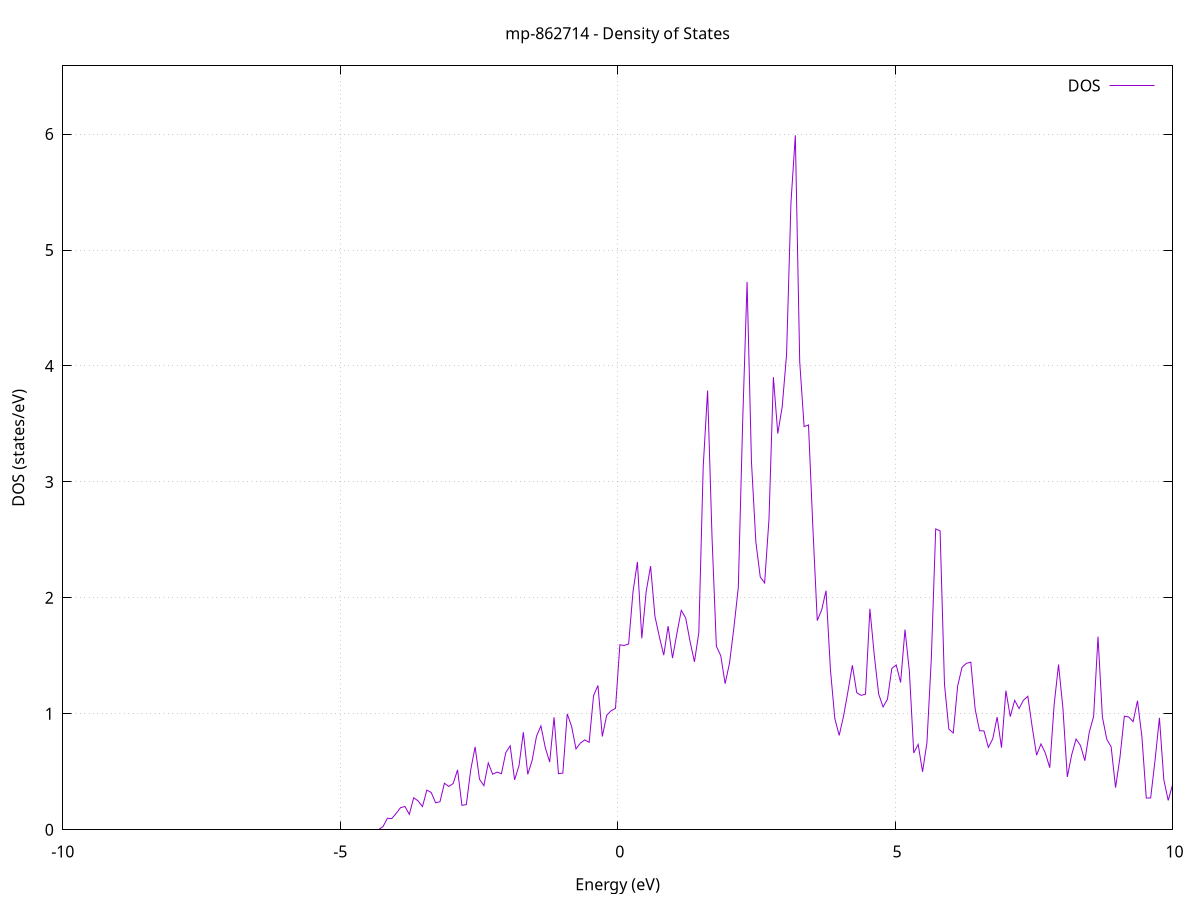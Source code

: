 set title 'mp-862714 - Density of States'
set xlabel 'Energy (eV)'
set ylabel 'DOS (states/eV)'
set grid
set xrange [-10:10]
set yrange [0:6.588]
set xzeroaxis lt -1
set terminal png size 800,600
set output 'mp-862714_dos_gnuplot.png'
plot '-' using 1:2 with lines title 'DOS'
-100.919500 0.000000
-100.840400 0.000000
-100.761300 0.000000
-100.682300 0.000000
-100.603200 0.000000
-100.524200 0.000000
-100.445100 0.000000
-100.366000 0.000000
-100.287000 0.000000
-100.207900 0.000000
-100.128900 0.000000
-100.049800 0.000000
-99.970700 0.000000
-99.891700 0.000000
-99.812600 0.000000
-99.733600 0.000000
-99.654500 0.000000
-99.575400 0.000000
-99.496400 0.000000
-99.417300 0.000000
-99.338300 0.000000
-99.259200 0.000000
-99.180100 0.000000
-99.101100 0.000000
-99.022000 0.000000
-98.943000 0.000000
-98.863900 0.000000
-98.784800 0.000000
-98.705800 0.000000
-98.626700 0.000000
-98.547700 0.000000
-98.468600 0.000000
-98.389500 0.000000
-98.310500 0.000000
-98.231400 0.000000
-98.152400 0.000000
-98.073300 0.000000
-97.994200 0.000000
-97.915200 0.000000
-97.836100 0.000000
-97.757100 0.000000
-97.678000 0.000000
-97.598900 0.000000
-97.519900 0.000000
-97.440800 0.000000
-97.361800 0.000000
-97.282700 0.000000
-97.203600 0.000000
-97.124600 0.000000
-97.045500 0.000000
-96.966500 0.000000
-96.887400 0.000000
-96.808300 0.000000
-96.729300 0.000000
-96.650200 0.000000
-96.571200 0.000000
-96.492100 0.000000
-96.413000 0.000000
-96.334000 0.000000
-96.254900 0.000000
-96.175900 0.000000
-96.096800 0.000000
-96.017700 0.000000
-95.938700 0.000000
-95.859600 0.000000
-95.780600 0.000000
-95.701500 0.000000
-95.622400 0.000000
-95.543400 0.000000
-95.464300 0.000000
-95.385300 0.000000
-95.306200 0.000000
-95.227100 0.000000
-95.148100 0.000000
-95.069000 0.000000
-94.990000 0.000000
-94.910900 0.000000
-94.831800 0.000000
-94.752800 0.000000
-94.673700 0.000000
-94.594700 0.000000
-94.515600 0.000000
-94.436500 0.000000
-94.357500 0.000000
-94.278400 0.000000
-94.199400 0.000000
-94.120300 0.000000
-94.041200 0.000000
-93.962200 0.000000
-93.883100 0.000200
-93.804100 0.524500
-93.725000 14.104200
-93.645900 10.479300
-93.566900 0.189000
-93.487800 0.019400
-93.408800 6.468600
-93.329700 37.194000
-93.250600 6.890300
-93.171600 0.022300
-93.092500 0.000000
-93.013500 0.000000
-92.934400 0.000000
-92.855300 0.000000
-92.776300 0.000000
-92.697200 0.000000
-92.618200 0.000000
-92.539100 0.000000
-92.460000 0.000000
-92.381000 0.000000
-92.301900 0.000000
-92.222900 0.000000
-92.143800 0.000000
-92.064700 0.000000
-91.985700 0.000000
-91.906600 0.000000
-91.827600 0.000000
-91.748500 0.000000
-91.669400 0.000000
-91.590400 0.000000
-91.511300 0.000000
-91.432300 0.000000
-91.353200 0.000000
-91.274100 0.000000
-91.195100 0.000000
-91.116000 0.000000
-91.037000 0.000000
-90.957900 0.000000
-90.878800 0.000000
-90.799800 0.000000
-90.720700 0.000000
-90.641700 0.000000
-90.562600 0.000000
-90.483500 0.000000
-90.404500 0.000000
-90.325400 0.000000
-90.246400 0.000000
-90.167300 0.000000
-90.088200 0.000000
-90.009200 0.000000
-89.930100 0.000000
-89.851100 0.000000
-89.772000 0.000000
-89.692900 0.000000
-89.613900 0.000000
-89.534800 0.000000
-89.455800 0.000000
-89.376700 0.000000
-89.297600 0.000000
-89.218600 0.000000
-89.139500 0.000000
-89.060500 0.000000
-88.981400 0.000000
-88.902300 0.000000
-88.823300 0.000000
-88.744200 0.000000
-88.665200 0.000000
-88.586100 0.000000
-88.507000 0.000000
-88.428000 0.000000
-88.348900 0.000000
-88.269900 0.000000
-88.190800 0.000000
-88.111800 0.000000
-88.032700 0.000000
-87.953600 0.000000
-87.874600 0.000000
-87.795500 0.000000
-87.716500 0.000000
-87.637400 0.000000
-87.558300 0.000000
-87.479300 0.000000
-87.400200 0.000000
-87.321200 0.000000
-87.242100 0.000000
-87.163000 0.000000
-87.084000 0.000000
-87.004900 0.000000
-86.925900 0.000000
-86.846800 0.000000
-86.767700 0.000000
-86.688700 0.000000
-86.609600 0.000000
-86.530600 0.000000
-86.451500 0.000000
-86.372400 0.000000
-86.293400 0.000000
-86.214300 0.000000
-86.135300 0.000000
-86.056200 0.000000
-85.977100 0.000000
-85.898100 0.000000
-85.819000 0.000000
-85.740000 0.000000
-85.660900 0.000000
-85.581800 0.000000
-85.502800 0.000000
-85.423700 0.000000
-85.344700 0.000000
-85.265600 0.000000
-85.186500 0.000000
-85.107500 0.000000
-85.028400 0.000000
-84.949400 0.000000
-84.870300 0.000000
-84.791200 0.000000
-84.712200 0.000000
-84.633100 0.000000
-84.554100 0.000000
-84.475000 0.000000
-84.395900 0.000000
-84.316900 0.000000
-84.237800 0.000000
-84.158800 0.000000
-84.079700 0.000000
-84.000600 0.000000
-83.921600 0.000000
-83.842500 0.000000
-83.763500 0.000000
-83.684400 0.000000
-83.605300 0.000000
-83.526300 0.000000
-83.447200 0.000000
-83.368200 0.000000
-83.289100 0.000000
-83.210000 0.000000
-83.131000 0.000000
-83.051900 0.000000
-82.972900 0.000000
-82.893800 0.000000
-82.814700 0.000000
-82.735700 0.000000
-82.656600 0.000000
-82.577600 0.000000
-82.498500 0.000000
-82.419400 0.000000
-82.340400 0.000000
-82.261300 0.000000
-82.182300 0.000000
-82.103200 0.000000
-82.024100 0.000000
-81.945100 0.000000
-81.866000 0.000000
-81.787000 0.000000
-81.707900 0.000000
-81.628800 0.000000
-81.549800 0.000000
-81.470700 0.000000
-81.391700 0.000000
-81.312600 0.000000
-81.233500 0.000000
-81.154500 0.000000
-81.075400 0.000000
-80.996400 0.000000
-80.917300 0.000000
-80.838200 0.000000
-80.759200 0.000000
-80.680100 0.000000
-80.601100 0.000000
-80.522000 0.000000
-80.442900 0.000000
-80.363900 0.000000
-80.284800 0.000000
-80.205800 0.000000
-80.126700 0.000000
-80.047600 0.000000
-79.968600 0.000000
-79.889500 0.000000
-79.810500 0.000000
-79.731400 0.000000
-79.652300 0.000000
-79.573300 0.000000
-79.494200 0.000000
-79.415200 0.000000
-79.336100 0.000000
-79.257000 0.000000
-79.178000 0.000000
-79.098900 0.000000
-79.019900 0.000000
-78.940800 0.000000
-78.861700 0.000000
-78.782700 0.000000
-78.703600 0.000000
-78.624600 0.000000
-78.545500 0.000000
-78.466400 0.000000
-78.387400 0.000000
-78.308300 0.000000
-78.229300 0.000000
-78.150200 0.000000
-78.071100 0.000000
-77.992100 0.000000
-77.913000 0.000000
-77.834000 0.000000
-77.754900 0.000000
-77.675800 0.000000
-77.596800 0.000000
-77.517700 0.000000
-77.438700 0.000000
-77.359600 0.000000
-77.280500 0.000000
-77.201500 0.000000
-77.122400 0.000000
-77.043400 0.000000
-76.964300 0.000000
-76.885200 0.000000
-76.806200 0.000000
-76.727100 0.000000
-76.648100 0.000000
-76.569000 0.000000
-76.489900 0.000000
-76.410900 0.000000
-76.331800 0.000000
-76.252800 0.000000
-76.173700 0.000000
-76.094600 0.000000
-76.015600 0.000000
-75.936500 0.000000
-75.857500 0.000000
-75.778400 0.000000
-75.699300 0.000000
-75.620300 0.000000
-75.541200 0.000000
-75.462200 0.000000
-75.383100 0.000000
-75.304000 0.000000
-75.225000 0.000000
-75.145900 0.000000
-75.066900 0.000000
-74.987800 0.000000
-74.908700 0.000000
-74.829700 0.000000
-74.750600 0.000000
-74.671600 0.000000
-74.592500 0.000000
-74.513400 0.000000
-74.434400 0.000000
-74.355300 0.000000
-74.276300 0.000000
-74.197200 0.000000
-74.118100 0.000000
-74.039100 0.000000
-73.960000 0.000000
-73.881000 0.000000
-73.801900 0.000000
-73.722800 0.000000
-73.643800 0.000000
-73.564700 0.000000
-73.485700 0.000000
-73.406600 0.000000
-73.327500 0.000000
-73.248500 0.000000
-73.169400 0.000000
-73.090400 0.000000
-73.011300 0.000000
-72.932300 0.000000
-72.853200 0.000000
-72.774100 0.000000
-72.695100 0.000000
-72.616000 0.000000
-72.537000 0.000000
-72.457900 0.000000
-72.378800 0.000000
-72.299800 0.000000
-72.220700 0.000000
-72.141700 0.000000
-72.062600 0.000000
-71.983500 0.000000
-71.904500 0.000000
-71.825400 0.000000
-71.746400 0.000000
-71.667300 0.000000
-71.588200 0.000000
-71.509200 0.000000
-71.430100 0.000000
-71.351100 0.000000
-71.272000 0.000000
-71.192900 0.000000
-71.113900 0.000000
-71.034800 0.000000
-70.955800 0.000000
-70.876700 0.000000
-70.797600 0.000000
-70.718600 0.000000
-70.639500 0.000000
-70.560500 0.000000
-70.481400 0.000000
-70.402300 0.000000
-70.323300 0.000000
-70.244200 0.000000
-70.165200 0.000000
-70.086100 0.000000
-70.007000 0.000000
-69.928000 0.000000
-69.848900 0.000000
-69.769900 0.000000
-69.690800 0.000000
-69.611700 0.000000
-69.532700 0.000000
-69.453600 0.000000
-69.374600 0.000000
-69.295500 0.000000
-69.216400 0.000000
-69.137400 0.000000
-69.058300 0.000000
-68.979300 0.000000
-68.900200 0.000000
-68.821100 0.000000
-68.742100 0.000000
-68.663000 0.000000
-68.584000 0.000000
-68.504900 0.000000
-68.425800 0.000000
-68.346800 0.000000
-68.267700 0.000000
-68.188700 0.000000
-68.109600 0.000000
-68.030500 0.000000
-67.951500 0.000000
-67.872400 0.000000
-67.793400 0.000000
-67.714300 0.000000
-67.635200 0.000000
-67.556200 0.000000
-67.477100 0.000000
-67.398100 0.000000
-67.319000 0.000000
-67.239900 0.000000
-67.160900 0.000000
-67.081800 0.000000
-67.002800 0.000000
-66.923700 0.000000
-66.844600 0.000000
-66.765600 0.000000
-66.686500 0.000000
-66.607500 0.000000
-66.528400 0.000000
-66.449300 0.000000
-66.370300 0.000000
-66.291200 0.000000
-66.212200 0.000000
-66.133100 0.000000
-66.054000 0.000000
-65.975000 0.000000
-65.895900 0.000000
-65.816900 0.000000
-65.737800 0.000000
-65.658700 0.000000
-65.579700 0.000000
-65.500600 0.000000
-65.421600 0.000000
-65.342500 0.000000
-65.263400 0.000000
-65.184400 0.000000
-65.105300 0.000000
-65.026300 0.000000
-64.947200 0.000000
-64.868100 0.000000
-64.789100 0.000000
-64.710000 0.000000
-64.631000 0.000000
-64.551900 0.000000
-64.472800 0.000000
-64.393800 0.000000
-64.314700 0.000000
-64.235700 0.000000
-64.156600 0.000000
-64.077500 0.000000
-63.998500 0.000000
-63.919400 0.000000
-63.840400 0.000000
-63.761300 0.000000
-63.682200 0.000000
-63.603200 0.000000
-63.524100 0.000000
-63.445100 0.000000
-63.366000 0.000000
-63.286900 0.000000
-63.207900 0.000000
-63.128800 0.000000
-63.049800 0.000000
-62.970700 0.000000
-62.891600 0.000000
-62.812600 0.000000
-62.733500 0.000000
-62.654500 0.000000
-62.575400 0.000000
-62.496300 0.000000
-62.417300 0.000000
-62.338200 0.000000
-62.259200 0.000000
-62.180100 0.000000
-62.101000 0.000000
-62.022000 0.000000
-61.942900 0.000000
-61.863900 0.000000
-61.784800 0.000000
-61.705700 0.000000
-61.626700 0.000000
-61.547600 0.000000
-61.468600 0.000000
-61.389500 0.000000
-61.310400 0.000000
-61.231400 0.000000
-61.152300 0.000000
-61.073300 0.000000
-60.994200 0.000000
-60.915100 0.000000
-60.836100 0.000000
-60.757000 0.000000
-60.678000 0.000000
-60.598900 0.000000
-60.519800 0.000000
-60.440800 0.000000
-60.361700 0.000000
-60.282700 0.000000
-60.203600 0.000000
-60.124500 0.000000
-60.045500 0.000000
-59.966400 0.000000
-59.887400 0.000000
-59.808300 0.000000
-59.729200 0.000000
-59.650200 0.000000
-59.571100 0.000000
-59.492100 0.000000
-59.413000 0.000000
-59.333900 0.000000
-59.254900 0.000000
-59.175800 0.000000
-59.096800 0.000000
-59.017700 0.000000
-58.938600 0.000000
-58.859600 0.000000
-58.780500 0.000000
-58.701500 0.000000
-58.622400 0.000000
-58.543300 0.000000
-58.464300 0.000000
-58.385200 0.000000
-58.306200 0.000000
-58.227100 0.000000
-58.148000 0.000000
-58.069000 0.000000
-57.989900 0.000000
-57.910900 0.000000
-57.831800 0.000000
-57.752800 0.000000
-57.673700 0.000000
-57.594600 0.000000
-57.515600 0.000000
-57.436500 0.000000
-57.357500 0.000000
-57.278400 0.000000
-57.199300 0.000000
-57.120300 0.000000
-57.041200 0.000000
-56.962200 0.000000
-56.883100 0.000000
-56.804000 0.000000
-56.725000 0.000000
-56.645900 0.000000
-56.566900 0.000000
-56.487800 0.000000
-56.408700 0.000000
-56.329700 0.000000
-56.250600 0.000000
-56.171600 0.000000
-56.092500 0.000000
-56.013400 0.000000
-55.934400 0.000000
-55.855300 0.000000
-55.776300 0.000000
-55.697200 0.000000
-55.618100 0.000000
-55.539100 0.000000
-55.460000 0.000000
-55.381000 0.000000
-55.301900 0.000000
-55.222800 0.000000
-55.143800 0.000000
-55.064700 0.000000
-54.985700 0.000000
-54.906600 0.000000
-54.827500 0.000000
-54.748500 0.000000
-54.669400 0.000000
-54.590400 0.000000
-54.511300 0.000000
-54.432200 0.000000
-54.353200 0.000000
-54.274100 0.000000
-54.195100 0.000000
-54.116000 0.000000
-54.036900 0.000000
-53.957900 0.000000
-53.878800 0.000000
-53.799800 0.000000
-53.720700 0.000000
-53.641600 0.000000
-53.562600 0.000000
-53.483500 0.000000
-53.404500 0.000000
-53.325400 0.000000
-53.246300 0.000000
-53.167300 0.000000
-53.088200 0.000000
-53.009200 0.000000
-52.930100 0.000000
-52.851000 0.000000
-52.772000 0.000000
-52.692900 0.000000
-52.613900 0.000000
-52.534800 0.000000
-52.455700 0.000000
-52.376700 0.000000
-52.297600 0.000000
-52.218600 0.000000
-52.139500 0.000000
-52.060400 0.000000
-51.981400 0.000000
-51.902300 0.000000
-51.823300 0.000000
-51.744200 0.000000
-51.665100 0.000000
-51.586100 0.000000
-51.507000 0.000000
-51.428000 0.000000
-51.348900 0.000000
-51.269800 0.000000
-51.190800 0.000000
-51.111700 0.000000
-51.032700 0.000000
-50.953600 0.000000
-50.874500 0.000000
-50.795500 0.000000
-50.716400 0.000000
-50.637400 0.000000
-50.558300 0.000000
-50.479200 0.000000
-50.400200 0.000000
-50.321100 0.000000
-50.242100 0.000000
-50.163000 0.000000
-50.083900 0.000000
-50.004900 0.000000
-49.925800 0.000000
-49.846800 0.000000
-49.767700 0.000000
-49.688600 0.000000
-49.609600 0.000000
-49.530500 0.000000
-49.451500 0.000000
-49.372400 0.000000
-49.293300 0.000000
-49.214300 0.000000
-49.135200 0.000000
-49.056200 0.000000
-48.977100 0.000000
-48.898000 0.000000
-48.819000 0.000000
-48.739900 0.000000
-48.660900 0.000000
-48.581800 0.000000
-48.502700 0.000000
-48.423700 0.000000
-48.344600 0.000000
-48.265600 0.000000
-48.186500 0.000000
-48.107400 0.000000
-48.028400 0.000000
-47.949300 0.000000
-47.870300 0.000000
-47.791200 0.000000
-47.712100 0.000000
-47.633100 0.000000
-47.554000 0.000000
-47.475000 0.000000
-47.395900 0.000000
-47.316800 0.000000
-47.237800 0.000000
-47.158700 0.000000
-47.079700 0.000000
-47.000600 0.000000
-46.921500 0.000000
-46.842500 0.000000
-46.763400 0.000000
-46.684400 0.000000
-46.605300 0.000000
-46.526200 0.000000
-46.447200 0.000000
-46.368100 0.000000
-46.289100 0.000000
-46.210000 0.000000
-46.130900 0.000000
-46.051900 0.000000
-45.972800 0.000000
-45.893800 0.000000
-45.814700 0.000000
-45.735600 0.000000
-45.656600 0.000000
-45.577500 0.000000
-45.498500 0.000000
-45.419400 0.000000
-45.340300 0.000000
-45.261300 0.000000
-45.182200 0.000000
-45.103200 0.000000
-45.024100 0.000000
-44.945000 0.000000
-44.866000 0.000000
-44.786900 0.000000
-44.707900 0.000000
-44.628800 0.000000
-44.549700 0.000000
-44.470700 0.000000
-44.391600 0.000000
-44.312600 0.000000
-44.233500 0.000000
-44.154400 0.000000
-44.075400 0.000000
-43.996300 0.000000
-43.917300 0.000000
-43.838200 0.000000
-43.759100 0.000000
-43.680100 0.000000
-43.601000 0.000000
-43.522000 0.000000
-43.442900 0.000000
-43.363800 0.000000
-43.284800 0.000000
-43.205700 0.000000
-43.126700 0.000000
-43.047600 0.000000
-42.968500 0.000000
-42.889500 0.000000
-42.810400 0.000000
-42.731400 0.000000
-42.652300 0.000000
-42.573300 0.000000
-42.494200 0.000000
-42.415100 0.000000
-42.336100 0.000000
-42.257000 0.000000
-42.178000 0.000000
-42.098900 0.000000
-42.019800 0.000000
-41.940800 0.000000
-41.861700 0.000000
-41.782700 0.000000
-41.703600 0.000000
-41.624500 0.000000
-41.545500 0.000000
-41.466400 0.000000
-41.387400 0.000000
-41.308300 0.000000
-41.229200 0.000000
-41.150200 0.000000
-41.071100 0.000000
-40.992100 0.000000
-40.913000 0.000000
-40.833900 0.000000
-40.754900 0.000000
-40.675800 0.000000
-40.596800 0.000000
-40.517700 0.000000
-40.438600 0.000000
-40.359600 0.000000
-40.280500 0.000000
-40.201500 0.000000
-40.122400 0.000000
-40.043300 0.000000
-39.964300 0.000000
-39.885200 0.000000
-39.806200 0.000000
-39.727100 0.000000
-39.648000 0.000000
-39.569000 0.000000
-39.489900 0.000000
-39.410900 0.000000
-39.331800 0.000000
-39.252700 0.000000
-39.173700 0.000000
-39.094600 0.000000
-39.015600 0.000000
-38.936500 0.000000
-38.857400 0.000000
-38.778400 0.000000
-38.699300 0.000000
-38.620300 0.000000
-38.541200 0.000000
-38.462100 0.000000
-38.383100 0.000000
-38.304000 0.000000
-38.225000 0.000000
-38.145900 0.000000
-38.066800 0.000000
-37.987800 0.000000
-37.908700 0.000000
-37.829700 0.000000
-37.750600 0.000000
-37.671500 0.000000
-37.592500 0.000000
-37.513400 0.000000
-37.434400 0.000000
-37.355300 0.000000
-37.276200 0.000000
-37.197200 0.000000
-37.118100 0.000000
-37.039100 0.000000
-36.960000 0.000000
-36.880900 0.000000
-36.801900 0.000000
-36.722800 0.000000
-36.643800 0.000000
-36.564700 0.000000
-36.485600 0.000000
-36.406600 0.000000
-36.327500 0.000000
-36.248500 0.000000
-36.169400 0.000000
-36.090300 0.000000
-36.011300 0.000000
-35.932200 0.000000
-35.853200 0.000000
-35.774100 0.000000
-35.695000 0.000000
-35.616000 0.000000
-35.536900 0.000000
-35.457900 0.000000
-35.378800 0.000000
-35.299700 0.000000
-35.220700 0.000000
-35.141600 0.000000
-35.062600 0.000000
-34.983500 0.000000
-34.904400 0.000000
-34.825400 0.000000
-34.746300 0.000000
-34.667300 0.000000
-34.588200 0.000000
-34.509100 0.000000
-34.430100 0.000000
-34.351000 0.000000
-34.272000 0.000000
-34.192900 0.000000
-34.113800 0.000000
-34.034800 0.000000
-33.955700 0.000000
-33.876700 0.000000
-33.797600 0.000000
-33.718500 0.000000
-33.639500 0.000000
-33.560400 0.000000
-33.481400 0.000000
-33.402300 0.000000
-33.323200 0.000000
-33.244200 0.000000
-33.165100 0.000000
-33.086100 0.000000
-33.007000 0.000000
-32.927900 0.000000
-32.848900 0.000000
-32.769800 0.000000
-32.690800 0.000000
-32.611700 0.000000
-32.532600 0.000000
-32.453600 0.000000
-32.374500 0.000000
-32.295500 0.000000
-32.216400 0.000000
-32.137300 0.000000
-32.058300 0.000000
-31.979200 0.000000
-31.900200 0.000000
-31.821100 0.000000
-31.742000 0.000000
-31.663000 0.000000
-31.583900 0.000000
-31.504900 0.000000
-31.425800 0.000000
-31.346700 0.000000
-31.267700 0.000000
-31.188600 0.000000
-31.109600 0.000000
-31.030500 0.000000
-30.951400 0.000000
-30.872400 0.000000
-30.793300 0.000000
-30.714300 0.000000
-30.635200 0.000000
-30.556100 0.000000
-30.477100 0.000000
-30.398000 0.000000
-30.319000 0.000000
-30.239900 0.000000
-30.160800 0.000000
-30.081800 0.000000
-30.002700 0.000000
-29.923700 0.000000
-29.844600 0.000000
-29.765500 0.000000
-29.686500 0.000000
-29.607400 0.000000
-29.528400 0.000000
-29.449300 0.000000
-29.370200 0.000000
-29.291200 0.000000
-29.212100 0.000000
-29.133100 0.000000
-29.054000 0.000000
-28.974900 0.000000
-28.895900 0.000000
-28.816800 0.000000
-28.737800 0.000000
-28.658700 0.000000
-28.579600 0.000000
-28.500600 0.000000
-28.421500 0.000000
-28.342500 0.000000
-28.263400 0.000000
-28.184300 0.000000
-28.105300 0.000000
-28.026200 0.000000
-27.947200 0.000000
-27.868100 0.000000
-27.789100 0.000000
-27.710000 0.000000
-27.630900 0.000000
-27.551900 0.000000
-27.472800 0.000000
-27.393800 0.000000
-27.314700 0.000000
-27.235600 0.000000
-27.156600 0.000000
-27.077500 0.000000
-26.998500 0.000000
-26.919400 0.000000
-26.840300 0.000000
-26.761300 0.000000
-26.682200 0.000000
-26.603200 0.000000
-26.524100 0.000000
-26.445000 0.000000
-26.366000 0.000000
-26.286900 0.000000
-26.207900 0.000000
-26.128800 0.000000
-26.049700 0.000000
-25.970700 0.000000
-25.891600 0.000000
-25.812600 0.000000
-25.733500 0.000000
-25.654400 0.000000
-25.575400 0.000000
-25.496300 0.000000
-25.417300 0.000000
-25.338200 0.000000
-25.259100 0.000000
-25.180100 0.000000
-25.101000 0.000000
-25.022000 0.000000
-24.942900 0.000000
-24.863800 0.000000
-24.784800 0.000000
-24.705700 0.000000
-24.626700 0.000000
-24.547600 0.000000
-24.468500 0.000000
-24.389500 0.000000
-24.310400 0.000000
-24.231400 0.000000
-24.152300 0.000000
-24.073200 0.000000
-23.994200 0.000000
-23.915100 0.000000
-23.836100 0.000000
-23.757000 0.000000
-23.677900 0.000000
-23.598900 0.000000
-23.519800 0.000000
-23.440800 0.000000
-23.361700 0.000000
-23.282600 0.000000
-23.203600 0.000000
-23.124500 0.000000
-23.045500 0.000000
-22.966400 0.000000
-22.887300 0.000000
-22.808300 0.000000
-22.729200 0.000000
-22.650200 0.000000
-22.571100 0.000000
-22.492000 0.000000
-22.413000 0.000000
-22.333900 0.000000
-22.254900 0.000000
-22.175800 0.000000
-22.096700 0.000000
-22.017700 0.000000
-21.938600 0.000000
-21.859600 0.000000
-21.780500 0.000000
-21.701400 0.000000
-21.622400 0.000000
-21.543300 0.000000
-21.464300 0.000000
-21.385200 0.000000
-21.306100 0.000000
-21.227100 0.000000
-21.148000 0.000000
-21.069000 0.000000
-20.989900 0.000000
-20.910800 0.000000
-20.831800 0.000000
-20.752700 0.000000
-20.673700 0.000000
-20.594600 0.000000
-20.515500 0.000000
-20.436500 0.000000
-20.357400 0.000000
-20.278400 0.000000
-20.199300 0.000000
-20.120200 0.000000
-20.041200 0.000000
-19.962100 0.000000
-19.883100 0.000000
-19.804000 0.000000
-19.724900 0.000000
-19.645900 0.000000
-19.566800 0.000000
-19.487800 0.000000
-19.408700 0.000000
-19.329600 0.000000
-19.250600 0.000000
-19.171500 0.000000
-19.092500 0.000000
-19.013400 0.000000
-18.934300 0.000000
-18.855300 0.000000
-18.776200 0.000000
-18.697200 0.000000
-18.618100 0.000000
-18.539000 0.000000
-18.460000 0.000000
-18.380900 0.000000
-18.301900 0.000000
-18.222800 0.000000
-18.143700 0.000000
-18.064700 0.000000
-17.985600 0.000000
-17.906600 0.000000
-17.827500 0.000000
-17.748400 0.000000
-17.669400 0.000000
-17.590300 0.000000
-17.511300 0.000000
-17.432200 0.000000
-17.353100 0.000000
-17.274100 0.000000
-17.195000 0.000000
-17.116000 0.000000
-17.036900 0.000000
-16.957800 0.000000
-16.878800 0.000000
-16.799700 0.000000
-16.720700 0.000000
-16.641600 0.000000
-16.562500 0.000000
-16.483500 0.000000
-16.404400 0.000000
-16.325400 0.000000
-16.246300 0.000000
-16.167200 0.000000
-16.088200 0.000000
-16.009100 0.000000
-15.930100 0.000000
-15.851000 0.000000
-15.771900 0.000000
-15.692900 0.000000
-15.613800 0.000000
-15.534800 0.000000
-15.455700 0.000000
-15.376600 0.000000
-15.297600 0.000000
-15.218500 0.000000
-15.139500 0.000000
-15.060400 0.000000
-14.981300 0.000000
-14.902300 0.000000
-14.823200 0.000000
-14.744200 0.000000
-14.665100 0.000000
-14.586000 0.000000
-14.507000 0.000000
-14.427900 0.000000
-14.348900 0.000000
-14.269800 0.000000
-14.190700 0.000000
-14.111700 0.000000
-14.032600 0.000000
-13.953600 0.000000
-13.874500 0.000000
-13.795400 0.000000
-13.716400 0.000000
-13.637300 0.000000
-13.558300 0.000000
-13.479200 0.000000
-13.400100 0.000000
-13.321100 0.000000
-13.242000 0.000000
-13.163000 0.000000
-13.083900 0.000000
-13.004800 0.000000
-12.925800 0.000000
-12.846700 0.000000
-12.767700 0.000000
-12.688600 0.000000
-12.609600 0.000000
-12.530500 0.000000
-12.451400 0.000000
-12.372400 0.000000
-12.293300 0.000000
-12.214300 0.000000
-12.135200 0.000000
-12.056100 0.000000
-11.977100 0.000000
-11.898000 0.000000
-11.819000 0.000000
-11.739900 0.000000
-11.660800 0.000000
-11.581800 0.000000
-11.502700 0.000000
-11.423700 0.000000
-11.344600 0.000000
-11.265500 0.000000
-11.186500 0.000000
-11.107400 0.000000
-11.028400 0.000000
-10.949300 0.000000
-10.870200 0.000000
-10.791200 0.000000
-10.712100 0.000000
-10.633100 0.000000
-10.554000 0.000000
-10.474900 0.000000
-10.395900 0.000000
-10.316800 0.000000
-10.237800 0.000000
-10.158700 0.000000
-10.079600 0.000000
-10.000600 0.000000
-9.921500 0.000000
-9.842500 0.000000
-9.763400 0.000000
-9.684300 0.000000
-9.605300 0.000000
-9.526200 0.000000
-9.447200 0.000000
-9.368100 0.000000
-9.289000 0.000000
-9.210000 0.000000
-9.130900 0.000000
-9.051900 0.000000
-8.972800 0.000000
-8.893700 0.000000
-8.814700 0.000000
-8.735600 0.000000
-8.656600 0.000000
-8.577500 0.000000
-8.498400 0.000000
-8.419400 0.000000
-8.340300 0.000000
-8.261300 0.000000
-8.182200 0.000000
-8.103100 0.000000
-8.024100 0.000000
-7.945000 0.000000
-7.866000 0.000000
-7.786900 0.000000
-7.707800 0.000000
-7.628800 0.000000
-7.549700 0.000000
-7.470700 0.000000
-7.391600 0.000000
-7.312500 0.000000
-7.233500 0.000000
-7.154400 0.000000
-7.075400 0.000000
-6.996300 0.000000
-6.917200 0.000000
-6.838200 0.000000
-6.759100 0.000000
-6.680100 0.000000
-6.601000 0.000000
-6.521900 0.000000
-6.442900 0.000000
-6.363800 0.000000
-6.284800 0.000000
-6.205700 0.000000
-6.126600 0.000000
-6.047600 0.000000
-5.968500 0.000000
-5.889500 0.000000
-5.810400 0.000000
-5.731300 0.000000
-5.652300 0.000000
-5.573200 0.000000
-5.494200 0.000000
-5.415100 0.000000
-5.336000 0.000000
-5.257000 0.000000
-5.177900 0.000000
-5.098900 0.000000
-5.019800 0.000000
-4.940700 0.000000
-4.861700 0.000000
-4.782600 0.000000
-4.703600 0.000000
-4.624500 0.000000
-4.545400 0.000000
-4.466400 0.000000
-4.387300 0.000000
-4.308300 0.002500
-4.229200 0.027200
-4.150100 0.099000
-4.071100 0.096700
-3.992000 0.141500
-3.913000 0.190400
-3.833900 0.201400
-3.754800 0.132800
-3.675800 0.276200
-3.596700 0.248900
-3.517700 0.200200
-3.438600 0.341900
-3.359500 0.321200
-3.280500 0.232700
-3.201400 0.242300
-3.122400 0.401700
-3.043300 0.373500
-2.964200 0.399200
-2.885200 0.516900
-2.806100 0.210600
-2.727100 0.217400
-2.648000 0.517100
-2.568900 0.715100
-2.489900 0.436000
-2.410800 0.380500
-2.331800 0.576500
-2.252700 0.478900
-2.173600 0.497600
-2.094600 0.483600
-2.015500 0.665900
-1.936500 0.724100
-1.857400 0.430500
-1.778300 0.551500
-1.699300 0.841300
-1.620200 0.478300
-1.541200 0.597200
-1.462100 0.807300
-1.383000 0.895600
-1.304000 0.708000
-1.224900 0.584100
-1.145900 0.970000
-1.066800 0.483700
-0.987700 0.488900
-0.908700 0.999900
-0.829600 0.891900
-0.750600 0.697300
-0.671500 0.747500
-0.592400 0.775000
-0.513400 0.754000
-0.434300 1.156200
-0.355300 1.244300
-0.276200 0.804700
-0.197100 0.987900
-0.118100 1.026600
-0.039000 1.046700
0.040000 1.594900
0.119100 1.589500
0.198200 1.602700
0.277200 2.055100
0.356300 2.310300
0.435300 1.651400
0.514400 2.054600
0.593500 2.273900
0.672500 1.840000
0.751600 1.664500
0.830600 1.506000
0.909700 1.756300
0.988800 1.480700
1.067800 1.692500
1.146900 1.892300
1.225900 1.827600
1.305000 1.623900
1.384100 1.448500
1.463100 1.701300
1.542200 3.131200
1.621200 3.787700
1.700300 2.533500
1.779400 1.582200
1.858400 1.501400
1.937500 1.259700
2.016500 1.439000
2.095600 1.743700
2.174700 2.089000
2.253700 3.526100
2.332800 4.724800
2.411800 3.174200
2.490900 2.482200
2.569900 2.181400
2.649000 2.128600
2.728100 2.682500
2.807100 3.903000
2.886200 3.417300
2.965200 3.645700
3.044300 4.095900
3.123400 5.406300
3.202400 5.989400
3.281500 4.036300
3.360500 3.477300
3.439600 3.491200
3.518700 2.604700
3.597700 1.804300
3.676800 1.895500
3.755800 2.062000
3.834900 1.381700
3.914000 0.959700
3.993000 0.813800
4.072100 0.981500
4.151100 1.193500
4.230200 1.418600
4.309300 1.182100
4.388300 1.159400
4.467400 1.169400
4.546400 1.905800
4.625500 1.503400
4.704600 1.169600
4.783600 1.059300
4.862700 1.126000
4.941700 1.391900
5.020800 1.421500
5.099900 1.270400
5.178900 1.726600
5.258000 1.364800
5.337000 0.662400
5.416100 0.736200
5.495200 0.500000
5.574200 0.751600
5.653300 1.475300
5.732300 2.594700
5.811400 2.577100
5.890500 1.254500
5.969500 0.867900
6.048600 0.834800
6.127600 1.239200
6.206700 1.400900
6.285800 1.435700
6.364800 1.444900
6.443900 1.038100
6.522900 0.853900
6.602000 0.852800
6.681100 0.710500
6.760100 0.783700
6.839200 0.972000
6.918200 0.708400
6.997300 1.199600
7.076400 0.976000
7.155400 1.116600
7.234500 1.045000
7.313500 1.117200
7.392600 1.151000
7.471700 0.885100
7.550700 0.643100
7.629800 0.740500
7.708800 0.660900
7.787900 0.535200
7.867000 1.078200
7.946000 1.425000
8.025100 1.049500
8.104100 0.455700
8.183200 0.646700
8.262300 0.783300
8.341300 0.726700
8.420400 0.595600
8.499400 0.839700
8.578500 0.978300
8.657600 1.665900
8.736600 0.971700
8.815700 0.780700
8.894700 0.714600
8.973800 0.363600
9.052900 0.623300
9.131900 0.979400
9.211000 0.973000
9.290000 0.932400
9.369100 1.112600
9.448200 0.805000
9.527200 0.273600
9.606300 0.274200
9.685300 0.599300
9.764400 0.965200
9.843500 0.432400
9.922500 0.253100
10.001600 0.388200
10.080600 0.543800
10.159700 0.283100
10.238800 0.485800
10.317800 0.535300
10.396900 0.570000
10.475900 0.619900
10.555000 0.786900
10.634100 0.719000
10.713100 0.768000
10.792200 0.774200
10.871200 1.317800
10.950300 2.221800
11.029400 2.103900
11.108400 1.599100
11.187500 1.070300
11.266500 0.732200
11.345600 0.862300
11.424700 0.944000
11.503700 0.880500
11.582800 1.207200
11.661800 1.555300
11.740900 1.340200
11.820000 1.483600
11.899000 1.828100
11.978100 1.526800
12.057100 1.720000
12.136200 1.399700
12.215300 1.276400
12.294300 1.381600
12.373400 1.042000
12.452400 1.359600
12.531500 1.226900
12.610600 1.430500
12.689600 1.158300
12.768700 1.174800
12.847700 1.551700
12.926800 1.942500
13.005900 1.186600
13.084900 1.318700
13.164000 1.754800
13.243000 1.965200
13.322100 2.190100
13.401200 1.523900
13.480200 1.634000
13.559300 1.898500
13.638300 1.905900
13.717400 2.391600
13.796500 2.359900
13.875500 1.637500
13.954600 1.740500
14.033600 1.360800
14.112700 2.086400
14.191800 2.313400
14.270800 1.773600
14.349900 1.592400
14.428900 1.952900
14.508000 1.952300
14.587100 2.144500
14.666100 1.579900
14.745200 1.879200
14.824200 1.856500
14.903300 1.886000
14.982400 1.383200
15.061400 1.437800
15.140500 1.383000
15.219500 1.261700
15.298600 1.678400
15.377700 1.756000
15.456700 1.859800
15.535800 1.462800
15.614800 1.286100
15.693900 1.143100
15.773000 1.297500
15.852000 1.553500
15.931100 1.792900
16.010100 1.473100
16.089200 2.149000
16.168300 2.031900
16.247300 1.745100
16.326400 1.757600
16.405400 2.573400
16.484500 1.703500
16.563600 1.816300
16.642600 1.995400
16.721700 1.828300
16.800700 1.984900
16.879800 2.365300
16.958900 2.505600
17.037900 1.829200
17.117000 2.153800
17.196000 1.647500
17.275100 1.760200
17.354200 1.741800
17.433200 1.718600
17.512300 1.789900
17.591300 2.169200
17.670400 2.183600
17.749400 1.915400
17.828500 2.081900
17.907600 1.538700
17.986600 1.588900
18.065700 1.593300
18.144700 2.244700
18.223800 1.534000
18.302900 1.209600
18.381900 1.598700
18.461000 1.408800
18.540000 1.569200
18.619100 2.073600
18.698200 2.061700
18.777200 1.961800
18.856300 2.579500
18.935300 2.269100
19.014400 1.606900
19.093500 1.749600
19.172500 2.076300
19.251600 1.769900
19.330600 2.181100
19.409700 2.382100
19.488800 2.445100
19.567800 1.841100
19.646900 1.389600
19.725900 1.198500
19.805000 1.086900
19.884100 1.281000
19.963100 1.633100
20.042200 1.815700
20.121200 1.398700
20.200300 1.008500
20.279400 0.679500
20.358400 1.243900
20.437500 1.528800
20.516500 1.480400
20.595600 1.385200
20.674700 0.824500
20.753700 0.963600
20.832800 1.063900
20.911800 1.031600
20.990900 1.465000
21.070000 1.341100
21.149000 1.001400
21.228100 1.664200
21.307100 1.309200
21.386200 0.833700
21.465300 0.790300
21.544300 0.890700
21.623400 1.289200
21.702400 1.152700
21.781500 1.054500
21.860600 0.987900
21.939600 0.905000
22.018700 0.877800
22.097700 1.005300
22.176800 1.165000
22.255900 1.262100
22.334900 1.173300
22.414000 0.916000
22.493000 0.605200
22.572100 0.523500
22.651200 0.979200
22.730200 0.775400
22.809300 0.976600
22.888300 1.313200
22.967400 1.225200
23.046500 1.021900
23.125500 1.147900
23.204600 1.257600
23.283600 1.448300
23.362700 1.212300
23.441800 1.169300
23.520800 1.122800
23.599900 1.622900
23.678900 1.567300
23.758000 1.356500
23.837100 1.082700
23.916100 0.908200
23.995200 1.276100
24.074200 1.477600
24.153300 1.413200
24.232400 1.108500
24.311400 1.130000
24.390500 0.783600
24.469500 0.966000
24.548600 1.024400
24.627700 1.371600
24.706700 1.134400
24.785800 0.651700
24.864800 0.678000
24.943900 0.619100
25.023000 1.029300
25.102000 1.057800
25.181100 1.195100
25.260100 1.422800
25.339200 1.516100
25.418300 1.680400
25.497300 1.768400
25.576400 2.004600
25.655400 2.024200
25.734500 1.598800
25.813600 2.211400
25.892600 1.720600
25.971700 1.890900
26.050700 2.191400
26.129800 1.633600
26.208900 1.020700
26.287900 1.552900
26.367000 1.303900
26.446000 1.048500
26.525100 1.208400
26.604200 1.298400
26.683200 1.249800
26.762300 1.056300
26.841300 1.318800
26.920400 1.427100
26.999500 1.371100
27.078500 1.174100
27.157600 0.979500
27.236600 1.209300
27.315700 2.158700
27.394800 1.621800
27.473800 1.626500
27.552900 1.944300
27.631900 1.958100
27.711000 1.704300
27.790100 2.248500
27.869100 2.244800
27.948200 1.492900
28.027200 1.374200
28.106300 1.808600
28.185400 1.670300
28.264400 2.235600
28.343500 2.182900
28.422500 1.926700
28.501600 1.944200
28.580700 1.758200
28.659700 1.306700
28.738800 1.286200
28.817800 1.709600
28.896900 2.195500
28.976000 1.909100
29.055000 1.519600
29.134100 1.316000
29.213100 1.765100
29.292200 1.908800
29.371300 1.659400
29.450300 1.303800
29.529400 1.163600
29.608400 1.817300
29.687500 1.563100
29.766600 1.375400
29.845600 1.109000
29.924700 0.943600
30.003700 1.103800
30.082800 1.770000
30.161900 1.659100
30.240900 1.096900
30.320000 1.152600
30.399000 1.396300
30.478100 1.526700
30.557200 1.838800
30.636200 1.245100
30.715300 1.301800
30.794300 1.711200
30.873400 1.651500
30.952500 1.578700
31.031500 1.538300
31.110600 1.544600
31.189600 1.124600
31.268700 1.191500
31.347800 1.201300
31.426800 1.505900
31.505900 1.361700
31.584900 1.265500
31.664000 1.312700
31.743100 1.447500
31.822100 1.111500
31.901200 1.306200
31.980200 1.509600
32.059300 1.206400
32.138400 1.555100
32.217400 1.528900
32.296500 1.233400
32.375500 1.333200
32.454600 1.712000
32.533700 1.795900
32.612700 1.885600
32.691800 2.276900
32.770800 1.997700
32.849900 2.251000
32.928900 2.281600
33.008000 2.000600
33.087100 1.698200
33.166100 1.302500
33.245200 1.660800
33.324200 2.623600
33.403300 2.322600
33.482400 2.719200
33.561400 2.149100
33.640500 1.694000
33.719500 1.303500
33.798600 1.138400
33.877700 1.087000
33.956700 1.331000
34.035800 1.777000
34.114800 1.475900
34.193900 1.012900
34.273000 1.200200
34.352000 1.708700
34.431100 1.860500
34.510100 1.915600
34.589200 1.459800
34.668300 1.062600
34.747300 1.464200
34.826400 1.814400
34.905400 1.534400
34.984500 1.593500
35.063600 1.683100
35.142600 1.479300
35.221700 1.466700
35.300700 1.661000
35.379800 1.594300
35.458900 1.705200
35.537900 1.411400
35.617000 1.982100
35.696000 2.011800
35.775100 2.052400
35.854200 1.904800
35.933200 2.014400
36.012300 1.802500
36.091300 1.998800
36.170400 2.367800
36.249500 1.685600
36.328500 1.836400
36.407600 1.892000
36.486600 1.622900
36.565700 1.416500
36.644800 2.194700
36.723800 2.336500
36.802900 1.890400
36.881900 1.614900
36.961000 1.456000
37.040100 1.618200
37.119100 2.185300
37.198200 1.752900
37.277200 2.060400
37.356300 2.291400
37.435400 2.341500
37.514400 1.665700
37.593500 2.173000
37.672500 2.003400
37.751600 1.823400
37.830700 2.330600
37.909700 2.370300
37.988800 2.495900
38.067800 2.130800
38.146900 2.210900
38.226000 2.489300
38.305000 2.297400
38.384100 3.021000
38.463100 3.163500
38.542200 2.563000
38.621300 3.775500
38.700300 4.176800
38.779400 5.386300
38.858400 9.497900
38.937500 13.764800
39.016600 14.487200
39.095600 12.441400
39.174700 7.474600
39.253700 5.144100
39.332800 4.660600
39.411900 3.903800
39.490900 2.911600
39.570000 2.584900
39.649000 2.401800
39.728100 2.828200
39.807200 2.441700
39.886200 2.341300
39.965300 2.542700
40.044300 2.565600
40.123400 2.031900
40.202500 2.679200
40.281500 2.922000
40.360600 2.404800
40.439600 2.408600
40.518700 2.621600
40.597800 2.140000
40.676800 1.845200
40.755900 1.766000
40.834900 1.697800
40.914000 1.653800
40.993100 1.600000
41.072100 1.774400
41.151200 1.208100
41.230200 1.129200
41.309300 1.665300
41.388400 1.648800
41.467400 1.932200
41.546500 1.680600
41.625500 1.970300
41.704600 1.591600
41.783700 2.075900
41.862700 2.450300
41.941800 2.424100
42.020800 1.770500
42.099900 1.602400
42.179000 1.794000
42.258000 1.993500
42.337100 1.950700
42.416100 1.566700
42.495200 2.395000
42.574300 2.227700
42.653300 2.148700
42.732400 1.941600
42.811400 1.697400
42.890500 1.648500
42.969600 1.774400
43.048600 1.930500
43.127700 1.837000
43.206700 1.818200
43.285800 2.251300
43.364900 2.268600
43.443900 2.186200
43.523000 2.054300
43.602000 1.786000
43.681100 1.993300
43.760200 2.177500
43.839200 2.514700
43.918300 2.580900
43.997300 2.585100
44.076400 2.083400
44.155500 1.817700
44.234500 2.362200
44.313600 2.743800
44.392600 1.768500
44.471700 1.605400
44.550800 1.258000
44.629800 1.563600
44.708900 2.209900
44.787900 2.026800
44.867000 1.701500
44.946100 1.911900
45.025100 2.199800
45.104200 2.654000
45.183200 2.096300
45.262300 1.737100
45.341400 2.374300
45.420400 2.736400
45.499500 2.817300
45.578500 2.210900
45.657600 2.472600
45.736700 2.018300
45.815700 2.806600
45.894800 3.070000
45.973800 2.621000
46.052900 2.357600
46.132000 1.670400
46.211000 2.126600
46.290100 2.366700
46.369100 1.666800
46.448200 1.849500
46.527300 2.217000
46.606300 2.692400
46.685400 2.291300
46.764400 2.973700
46.843500 2.768700
46.922600 2.850000
47.001600 2.547100
47.080700 2.323500
47.159700 2.011000
47.238800 2.536900
47.317900 3.239300
47.396900 3.378600
47.476000 2.466500
47.555000 2.951000
47.634100 3.388000
47.713200 3.687600
47.792200 3.546400
47.871300 2.748200
47.950300 2.684400
48.029400 2.461200
48.108400 2.393700
48.187500 2.117000
48.266600 2.570900
48.345600 2.037300
48.424700 1.602600
48.503700 1.117700
48.582800 1.163600
48.661900 0.836200
48.740900 0.678700
48.820000 0.595500
48.899000 0.732700
48.978100 0.447500
49.057200 0.301600
49.136200 0.448400
49.215300 0.187500
49.294300 0.182100
49.373400 0.103500
49.452500 0.048900
49.531500 0.222900
49.610600 0.103300
49.689600 0.003600
49.768700 0.000000
49.847800 0.000000
49.926800 0.000500
50.005900 0.030400
50.084900 0.041300
50.164000 0.001600
50.243100 0.000000
50.322100 0.000000
50.401200 0.000000
50.480200 0.000000
50.559300 0.000000
50.638400 0.000000
50.717400 0.000000
50.796500 0.000000
50.875500 0.000000
50.954600 0.000000
51.033700 0.000000
51.112700 0.000000
51.191800 0.000000
51.270800 0.000000
51.349900 0.000000
51.429000 0.000000
51.508000 0.000000
51.587100 0.000000
51.666100 0.000000
51.745200 0.000000
51.824300 0.000000
51.903300 0.000000
51.982400 0.000000
52.061400 0.000000
52.140500 0.000000
52.219600 0.000000
52.298600 0.000000
52.377700 0.000000
52.456700 0.000000
52.535800 0.000000
52.614900 0.000000
52.693900 0.000000
52.773000 0.000000
52.852000 0.000000
52.931100 0.000000
53.010200 0.000000
53.089200 0.000000
53.168300 0.000000
53.247300 0.000000
53.326400 0.000000
53.405500 0.000000
53.484500 0.000000
53.563600 0.000000
53.642600 0.000000
53.721700 0.000000
53.800800 0.000000
53.879800 0.000000
53.958900 0.000000
54.037900 0.000000
54.117000 0.000000
54.196100 0.000000
54.275100 0.000000
54.354200 0.000000
54.433200 0.000000
54.512300 0.000000
54.591400 0.000000
54.670400 0.000000
54.749500 0.000000
54.828500 0.000000
54.907600 0.000000
54.986700 0.000000
55.065700 0.000000
55.144800 0.000000
55.223800 0.000000
55.302900 0.000000
55.382000 0.000000
55.461000 0.000000
55.540100 0.000000
55.619100 0.000000
55.698200 0.000000
55.777300 0.000000
55.856300 0.000000
55.935400 0.000000
56.014400 0.000000
56.093500 0.000000
56.172600 0.000000
56.251600 0.000000
56.330700 0.000000
56.409700 0.000000
56.488800 0.000000
56.567900 0.000000
56.646900 0.000000
56.726000 0.000000
56.805000 0.000000
56.884100 0.000000
56.963200 0.000000
57.042200 0.000000
57.121300 0.000000
57.200300 0.000000
e
